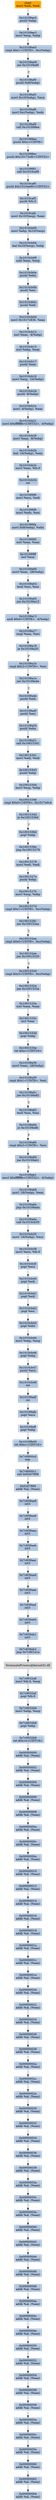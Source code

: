 digraph G {
node[shape=rectangle,style=filled,fillcolor=lightsteelblue,color=lightsteelblue]
bgcolor="transparent"
a0x10109ae0movl_edi_edi[label="start\nmovl %edi, %edi",color="lightgrey",fillcolor="orange"];
a0x10109ae2pushl_ebp[label="0x10109ae2\npushl %ebp"];
a0x10109ae3movl_esp_ebp[label="0x10109ae3\nmovl %esp, %ebp"];
a0x10109ae5cmpl_0x1UINT8_0xcebp_[label="0x10109ae5\ncmpl $0x1<UINT8>, 0xc(%ebp)"];
a0x10109ae9jne_0x10109af0[label="0x10109ae9\njne 0x10109af0"];
a0x10109af0pushl_0x8ebp_[label="0x10109af0\npushl 0x8(%ebp)"];
a0x10109af3movl_0x10ebp__ecx[label="0x10109af3\nmovl 0x10(%ebp), %ecx"];
a0x10109af6movl_0xcebp__edx[label="0x10109af6\nmovl 0xc(%ebp), %edx"];
a0x10109af9call_0x101099ea[label="0x10109af9\ncall 0x101099ea"];
a0x101099eapushl_0xcUINT8[label="0x101099ea\npushl $0xc<UINT8>"];
a0x101099ecpushl_0x10173cf0UINT32[label="0x101099ec\npushl $0x10173cf0<UINT32>"];
a0x101099f1call_0x1010caf0[label="0x101099f1\ncall 0x1010caf0"];
a0x1010caf0pushl_0x1010ae90UINT32[label="0x1010caf0\npushl $0x1010ae90<UINT32>"];
a0x1010caf5pushl_fs_0[label="0x1010caf5\npushl %fs:0"];
a0x1010cafcmovl_0x10esp__eax[label="0x1010cafc\nmovl 0x10(%esp), %eax"];
a0x1010cb00movl_ebp_0x10esp_[label="0x1010cb00\nmovl %ebp, 0x10(%esp)"];
a0x1010cb04leal_0x10esp__ebp[label="0x1010cb04\nleal 0x10(%esp), %ebp"];
a0x1010cb08subl_eax_esp[label="0x1010cb08\nsubl %eax, %esp"];
a0x1010cb0apushl_ebx[label="0x1010cb0a\npushl %ebx"];
a0x1010cb0bpushl_esi[label="0x1010cb0b\npushl %esi"];
a0x1010cb0cpushl_edi[label="0x1010cb0c\npushl %edi"];
a0x1010cb0dmovl_0x1017c830_eax[label="0x1010cb0d\nmovl 0x1017c830, %eax"];
a0x1010cb12xorl_eax__4ebp_[label="0x1010cb12\nxorl %eax, -4(%ebp)"];
a0x1010cb15xorl_ebp_eax[label="0x1010cb15\nxorl %ebp, %eax"];
a0x1010cb17pushl_eax[label="0x1010cb17\npushl %eax"];
a0x1010cb18movl_esp__24ebp_[label="0x1010cb18\nmovl %esp, -24(%ebp)"];
a0x1010cb1bpushl__8ebp_[label="0x1010cb1b\npushl -8(%ebp)"];
a0x1010cb1emovl__4ebp__eax[label="0x1010cb1e\nmovl -4(%ebp), %eax"];
a0x1010cb21movl_0xfffffffeUINT32__4ebp_[label="0x1010cb21\nmovl $0xfffffffe<UINT32>, -4(%ebp)"];
a0x1010cb28movl_eax__8ebp_[label="0x1010cb28\nmovl %eax, -8(%ebp)"];
a0x1010cb2bleal__16ebp__eax[label="0x1010cb2b\nleal -16(%ebp), %eax"];
a0x1010cb2emovl_eax_fs_0[label="0x1010cb2e\nmovl %eax, %fs:0"];
a0x1010cb34ret[label="0x1010cb34\nret"];
a0x101099f6movl_ecx_edi[label="0x101099f6\nmovl %ecx, %edi"];
a0x101099f8movl_edx_esi[label="0x101099f8\nmovl %edx, %esi"];
a0x101099famovl_0x8ebp__ebx[label="0x101099fa\nmovl 0x8(%ebp), %ebx"];
a0x101099fdxorl_eax_eax[label="0x101099fd\nxorl %eax, %eax"];
a0x101099ffincl_eax[label="0x101099ff\nincl %eax"];
a0x10109a00movl_eax__28ebp_[label="0x10109a00\nmovl %eax, -28(%ebp)"];
a0x10109a03testl_esi_esi[label="0x10109a03\ntestl %esi, %esi"];
a0x10109a05jne_0x10109a13[label="0x10109a05\njne 0x10109a13"];
a0x10109a13andl_0x0UINT8__4ebp_[label="0x10109a13\nandl $0x0<UINT8>, -4(%ebp)"];
a0x10109a17cmpl_eax_esi[label="0x10109a17\ncmpl %eax, %esi"];
a0x10109a19je_0x10109a20[label="0x10109a19\nje 0x10109a20"];
a0x10109a1bcmpl_0x2UINT8_esi[label="0x10109a1b\ncmpl $0x2<UINT8>, %esi"];
a0x10109a1ejne_0x10109a4e[label="0x10109a1e\njne 0x10109a4e"];
a0x10109a4epushl_edi[label="0x10109a4e\npushl %edi"];
a0x10109a4fpushl_esi[label="0x10109a4f\npushl %esi"];
a0x10109a50pushl_ebx[label="0x10109a50\npushl %ebx"];
a0x10109a51call_0x10015341[label="0x10109a51\ncall 0x10015341"];
a0x10015341movl_edi_edi[label="0x10015341\nmovl %edi, %edi"];
a0x10015343pushl_ebp[label="0x10015343\npushl %ebp"];
a0x10015344movl_esp_ebp[label="0x10015344\nmovl %esp, %ebp"];
a0x10015346cmpl_0x0UINT8_0x1017e0c4[label="0x10015346\ncmpl $0x0<UINT8>, 0x1017e0c4"];
a0x1001534dje_0x1001536d[label="0x1001534d\nje 0x1001536d"];
a0x1001536dpopl_ebp[label="0x1001536d\npopl %ebp"];
a0x1001536ejmp_0x10015278[label="0x1001536e\njmp 0x10015278"];
a0x10015278movl_edi_edi[label="0x10015278\nmovl %edi, %edi"];
a0x1001527apushl_ebp[label="0x1001527a\npushl %ebp"];
a0x1001527bmovl_esp_ebp[label="0x1001527b\nmovl %esp, %ebp"];
a0x1001527dcmpl_0x1UINT8_0xcebp_[label="0x1001527d\ncmpl $0x1<UINT8>, 0xc(%ebp)"];
a0x10015281jne_0x100152ea[label="0x10015281\njne 0x100152ea"];
a0x100152eacmpl_0x0UINT8_0xcebp_[label="0x100152ea\ncmpl $0x0<UINT8>, 0xc(%ebp)"];
a0x100152eejne_0x10015320[label="0x100152ee\njne 0x10015320"];
a0x10015320cmpl_0x3UINT8_0xcebp_[label="0x10015320\ncmpl $0x3<UINT8>, 0xc(%ebp)"];
a0x10015324jne_0x1001533a[label="0x10015324\njne 0x1001533a"];
a0x1001533axorl_eax_eax[label="0x1001533a\nxorl %eax, %eax"];
a0x1001533cincl_eax[label="0x1001533c\nincl %eax"];
a0x1001533dpopl_ebp[label="0x1001533d\npopl %ebp"];
a0x1001533eret_0xcUINT16[label="0x1001533e\nret $0xc<UINT16>"];
a0x10109a56movl_eax__28ebp_[label="0x10109a56\nmovl %eax, -28(%ebp)"];
a0x10109a59cmpl_0x1UINT8_esi[label="0x10109a59\ncmpl $0x1<UINT8>, %esi"];
a0x10109a5cjne_0x10109a82[label="0x10109a5c\njne 0x10109a82"];
a0x10109a82testl_esi_esi[label="0x10109a82\ntestl %esi, %esi"];
a0x10109a84je_0x10109a8b[label="0x10109a84\nje 0x10109a8b"];
a0x10109a86cmpl_0x3UINT8_esi[label="0x10109a86\ncmpl $0x3<UINT8>, %esi"];
a0x10109a89jne_0x10109ab1[label="0x10109a89\njne 0x10109ab1"];
a0x10109ab1movl_0xfffffffeUINT32__4ebp_[label="0x10109ab1\nmovl $0xfffffffe<UINT32>, -4(%ebp)"];
a0x10109ab8movl__28ebp__eax[label="0x10109ab8\nmovl -28(%ebp), %eax"];
a0x10109abbjmp_0x10109ada[label="0x10109abb\njmp 0x10109ada"];
a0x10109adacall_0x1010cb35[label="0x10109ada\ncall 0x1010cb35"];
a0x1010cb35movl__16ebp__ecx[label="0x1010cb35\nmovl -16(%ebp), %ecx"];
a0x1010cb38movl_ecx_fs_0[label="0x1010cb38\nmovl %ecx, %fs:0"];
a0x1010cb3fpopl_ecx[label="0x1010cb3f\npopl %ecx"];
a0x1010cb40popl_edi[label="0x1010cb40\npopl %edi"];
a0x1010cb41popl_edi[label="0x1010cb41\npopl %edi"];
a0x1010cb42popl_esi[label="0x1010cb42\npopl %esi"];
a0x1010cb43popl_ebx[label="0x1010cb43\npopl %ebx"];
a0x1010cb44movl_ebp_esp[label="0x1010cb44\nmovl %ebp, %esp"];
a0x1010cb46popl_ebp[label="0x1010cb46\npopl %ebp"];
a0x1010cb47pushl_ecx[label="0x1010cb47\npushl %ecx"];
a0x1010cb48ret[label="0x1010cb48\nret"];
a0x10109adfret[label="0x10109adf\nret"];
a0x10109afepopl_ecx[label="0x10109afe\npopl %ecx"];
a0x10109affpopl_ebp[label="0x10109aff\npopl %ebp"];
a0x10109b00ret_0xcUINT16[label="0x10109b00\nret $0xc<UINT16>"];
a0x7c8000c0nop_[label="0x7c8000c0\nnop "];
a0x7c8000c1call_0x63d7f9f4[label="0x7c8000c1\ncall 0x63d7f9f4"];
a0x63d7f9f4addb_al_eax_[label="0x63d7f9f4\naddb %al, (%eax)"];
a0x7c839aa8int3_[label="0x7c839aa8\nint3 "];
a0x7c839aa9int3_[label="0x7c839aa9\nint3 "];
a0x7c839aaaint3_[label="0x7c839aaa\nint3 "];
a0x7c839aabint3_[label="0x7c839aab\nint3 "];
a0x7c839aacint3_[label="0x7c839aac\nint3 "];
a0x7c839aadint3_[label="0x7c839aad\nint3 "];
a0x7c839aaeint3_[label="0x7c839aae\nint3 "];
a0x7c839aafint3_[label="0x7c839aaf\nint3 "];
a0x7c839ab0int3_[label="0x7c839ab0\nint3 "];
a0x7c839ab1int3_[label="0x7c839ab1\nint3 "];
a0x7c839ab2jmp_0x7c801e1a[label="0x7c839ab2\njmp 0x7c801e1a"];
TerminateProcess_kernel32_dll[label="TerminateProcess@kernel32.dll",color="lightgrey",fillcolor="lightgrey"];
a0x7c9032a8movl_fs_0_esp[label="0x7c9032a8\nmovl %fs:0, %esp"];
a0x7c9032afpopl_fs_0[label="0x7c9032af\npopl %fs:0"];
a0x7c9032b6movl_ebp_esp[label="0x7c9032b6\nmovl %ebp, %esp"];
a0x7c9032b8popl_ebp[label="0x7c9032b8\npopl %ebp"];
a0x7c9032b9ret_0x14UINT16[label="0x7c9032b9\nret $0x14<UINT16>"];
a0x00000000addb_al_eax_[label="0x00000000\naddb %al, (%eax)"];
a0x00000002addb_al_eax_[label="0x00000002\naddb %al, (%eax)"];
a0x00000004addb_al_eax_[label="0x00000004\naddb %al, (%eax)"];
a0x00000006addb_al_eax_[label="0x00000006\naddb %al, (%eax)"];
a0x00000008addb_al_eax_[label="0x00000008\naddb %al, (%eax)"];
a0x0000000aaddb_al_eax_[label="0x0000000a\naddb %al, (%eax)"];
a0x0000000caddb_al_eax_[label="0x0000000c\naddb %al, (%eax)"];
a0x0000000eaddb_al_eax_[label="0x0000000e\naddb %al, (%eax)"];
a0x00000010addb_al_eax_[label="0x00000010\naddb %al, (%eax)"];
a0x00000012addb_al_eax_[label="0x00000012\naddb %al, (%eax)"];
a0x00000014addb_al_eax_[label="0x00000014\naddb %al, (%eax)"];
a0x00000016addb_al_eax_[label="0x00000016\naddb %al, (%eax)"];
a0x00000018addb_al_eax_[label="0x00000018\naddb %al, (%eax)"];
a0x0000001aaddb_al_eax_[label="0x0000001a\naddb %al, (%eax)"];
a0x0000001caddb_al_eax_[label="0x0000001c\naddb %al, (%eax)"];
a0x0000001eaddb_al_eax_[label="0x0000001e\naddb %al, (%eax)"];
a0x00000020addb_al_eax_[label="0x00000020\naddb %al, (%eax)"];
a0x00000022addb_al_eax_[label="0x00000022\naddb %al, (%eax)"];
a0x00000024addb_al_eax_[label="0x00000024\naddb %al, (%eax)"];
a0x00000026addb_al_eax_[label="0x00000026\naddb %al, (%eax)"];
a0x00000028addb_al_eax_[label="0x00000028\naddb %al, (%eax)"];
a0x0000002aaddb_al_eax_[label="0x0000002a\naddb %al, (%eax)"];
a0x0000002caddb_al_eax_[label="0x0000002c\naddb %al, (%eax)"];
a0x0000002eaddb_al_eax_[label="0x0000002e\naddb %al, (%eax)"];
a0x00000030addb_al_eax_[label="0x00000030\naddb %al, (%eax)"];
a0x00000032addb_al_eax_[label="0x00000032\naddb %al, (%eax)"];
a0x00000034addb_al_eax_[label="0x00000034\naddb %al, (%eax)"];
a0x00000036addb_al_eax_[label="0x00000036\naddb %al, (%eax)"];
a0x00000038addb_al_eax_[label="0x00000038\naddb %al, (%eax)"];
a0x0000003aaddb_al_eax_[label="0x0000003a\naddb %al, (%eax)"];
a0x0000003caddb_al_eax_[label="0x0000003c\naddb %al, (%eax)"];
a0x0000003eaddb_al_eax_[label="0x0000003e\naddb %al, (%eax)"];
a0x00000040addb_al_eax_[label="0x00000040\naddb %al, (%eax)"];
a0x00000042addb_al_eax_[label="0x00000042\naddb %al, (%eax)"];
a0x00000044addb_al_eax_[label="0x00000044\naddb %al, (%eax)"];
a0x00000046addb_al_eax_[label="0x00000046\naddb %al, (%eax)"];
a0x00000048addb_al_eax_[label="0x00000048\naddb %al, (%eax)"];
a0x0000004aaddb_al_eax_[label="0x0000004a\naddb %al, (%eax)"];
a0x0000004caddb_al_eax_[label="0x0000004c\naddb %al, (%eax)"];
a0x0000004eaddb_al_eax_[label="0x0000004e\naddb %al, (%eax)"];
a0x00000050addb_al_eax_[label="0x00000050\naddb %al, (%eax)"];
a0x00000052addb_al_eax_[label="0x00000052\naddb %al, (%eax)"];
a0x00000054addb_al_eax_[label="0x00000054\naddb %al, (%eax)"];
a0x00000056addb_al_eax_[label="0x00000056\naddb %al, (%eax)"];
a0x00000058addb_al_eax_[label="0x00000058\naddb %al, (%eax)"];
a0x0000005aaddb_al_eax_[label="0x0000005a\naddb %al, (%eax)"];
a0x0000005caddb_al_eax_[label="0x0000005c\naddb %al, (%eax)"];
a0x0000005eaddb_al_eax_[label="0x0000005e\naddb %al, (%eax)"];
a0x00000060addb_al_eax_[label="0x00000060\naddb %al, (%eax)"];
a0x00000062addb_al_eax_[label="0x00000062\naddb %al, (%eax)"];
a0x00000064addb_al_eax_[label="0x00000064\naddb %al, (%eax)"];
a0x10109ae0movl_edi_edi -> a0x10109ae2pushl_ebp [color="#000000"];
a0x10109ae2pushl_ebp -> a0x10109ae3movl_esp_ebp [color="#000000"];
a0x10109ae3movl_esp_ebp -> a0x10109ae5cmpl_0x1UINT8_0xcebp_ [color="#000000"];
a0x10109ae5cmpl_0x1UINT8_0xcebp_ -> a0x10109ae9jne_0x10109af0 [color="#000000"];
a0x10109ae9jne_0x10109af0 -> a0x10109af0pushl_0x8ebp_ [color="#000000",label="T"];
a0x10109af0pushl_0x8ebp_ -> a0x10109af3movl_0x10ebp__ecx [color="#000000"];
a0x10109af3movl_0x10ebp__ecx -> a0x10109af6movl_0xcebp__edx [color="#000000"];
a0x10109af6movl_0xcebp__edx -> a0x10109af9call_0x101099ea [color="#000000"];
a0x10109af9call_0x101099ea -> a0x101099eapushl_0xcUINT8 [color="#000000"];
a0x101099eapushl_0xcUINT8 -> a0x101099ecpushl_0x10173cf0UINT32 [color="#000000"];
a0x101099ecpushl_0x10173cf0UINT32 -> a0x101099f1call_0x1010caf0 [color="#000000"];
a0x101099f1call_0x1010caf0 -> a0x1010caf0pushl_0x1010ae90UINT32 [color="#000000"];
a0x1010caf0pushl_0x1010ae90UINT32 -> a0x1010caf5pushl_fs_0 [color="#000000"];
a0x1010caf5pushl_fs_0 -> a0x1010cafcmovl_0x10esp__eax [color="#000000"];
a0x1010cafcmovl_0x10esp__eax -> a0x1010cb00movl_ebp_0x10esp_ [color="#000000"];
a0x1010cb00movl_ebp_0x10esp_ -> a0x1010cb04leal_0x10esp__ebp [color="#000000"];
a0x1010cb04leal_0x10esp__ebp -> a0x1010cb08subl_eax_esp [color="#000000"];
a0x1010cb08subl_eax_esp -> a0x1010cb0apushl_ebx [color="#000000"];
a0x1010cb0apushl_ebx -> a0x1010cb0bpushl_esi [color="#000000"];
a0x1010cb0bpushl_esi -> a0x1010cb0cpushl_edi [color="#000000"];
a0x1010cb0cpushl_edi -> a0x1010cb0dmovl_0x1017c830_eax [color="#000000"];
a0x1010cb0dmovl_0x1017c830_eax -> a0x1010cb12xorl_eax__4ebp_ [color="#000000"];
a0x1010cb12xorl_eax__4ebp_ -> a0x1010cb15xorl_ebp_eax [color="#000000"];
a0x1010cb15xorl_ebp_eax -> a0x1010cb17pushl_eax [color="#000000"];
a0x1010cb17pushl_eax -> a0x1010cb18movl_esp__24ebp_ [color="#000000"];
a0x1010cb18movl_esp__24ebp_ -> a0x1010cb1bpushl__8ebp_ [color="#000000"];
a0x1010cb1bpushl__8ebp_ -> a0x1010cb1emovl__4ebp__eax [color="#000000"];
a0x1010cb1emovl__4ebp__eax -> a0x1010cb21movl_0xfffffffeUINT32__4ebp_ [color="#000000"];
a0x1010cb21movl_0xfffffffeUINT32__4ebp_ -> a0x1010cb28movl_eax__8ebp_ [color="#000000"];
a0x1010cb28movl_eax__8ebp_ -> a0x1010cb2bleal__16ebp__eax [color="#000000"];
a0x1010cb2bleal__16ebp__eax -> a0x1010cb2emovl_eax_fs_0 [color="#000000"];
a0x1010cb2emovl_eax_fs_0 -> a0x1010cb34ret [color="#000000"];
a0x1010cb34ret -> a0x101099f6movl_ecx_edi [color="#000000"];
a0x101099f6movl_ecx_edi -> a0x101099f8movl_edx_esi [color="#000000"];
a0x101099f8movl_edx_esi -> a0x101099famovl_0x8ebp__ebx [color="#000000"];
a0x101099famovl_0x8ebp__ebx -> a0x101099fdxorl_eax_eax [color="#000000"];
a0x101099fdxorl_eax_eax -> a0x101099ffincl_eax [color="#000000"];
a0x101099ffincl_eax -> a0x10109a00movl_eax__28ebp_ [color="#000000"];
a0x10109a00movl_eax__28ebp_ -> a0x10109a03testl_esi_esi [color="#000000"];
a0x10109a03testl_esi_esi -> a0x10109a05jne_0x10109a13 [color="#000000"];
a0x10109a05jne_0x10109a13 -> a0x10109a13andl_0x0UINT8__4ebp_ [color="#000000",label="T"];
a0x10109a13andl_0x0UINT8__4ebp_ -> a0x10109a17cmpl_eax_esi [color="#000000"];
a0x10109a17cmpl_eax_esi -> a0x10109a19je_0x10109a20 [color="#000000"];
a0x10109a19je_0x10109a20 -> a0x10109a1bcmpl_0x2UINT8_esi [color="#000000",label="F"];
a0x10109a1bcmpl_0x2UINT8_esi -> a0x10109a1ejne_0x10109a4e [color="#000000"];
a0x10109a1ejne_0x10109a4e -> a0x10109a4epushl_edi [color="#000000",label="T"];
a0x10109a4epushl_edi -> a0x10109a4fpushl_esi [color="#000000"];
a0x10109a4fpushl_esi -> a0x10109a50pushl_ebx [color="#000000"];
a0x10109a50pushl_ebx -> a0x10109a51call_0x10015341 [color="#000000"];
a0x10109a51call_0x10015341 -> a0x10015341movl_edi_edi [color="#000000"];
a0x10015341movl_edi_edi -> a0x10015343pushl_ebp [color="#000000"];
a0x10015343pushl_ebp -> a0x10015344movl_esp_ebp [color="#000000"];
a0x10015344movl_esp_ebp -> a0x10015346cmpl_0x0UINT8_0x1017e0c4 [color="#000000"];
a0x10015346cmpl_0x0UINT8_0x1017e0c4 -> a0x1001534dje_0x1001536d [color="#000000"];
a0x1001534dje_0x1001536d -> a0x1001536dpopl_ebp [color="#000000",label="T"];
a0x1001536dpopl_ebp -> a0x1001536ejmp_0x10015278 [color="#000000"];
a0x1001536ejmp_0x10015278 -> a0x10015278movl_edi_edi [color="#000000"];
a0x10015278movl_edi_edi -> a0x1001527apushl_ebp [color="#000000"];
a0x1001527apushl_ebp -> a0x1001527bmovl_esp_ebp [color="#000000"];
a0x1001527bmovl_esp_ebp -> a0x1001527dcmpl_0x1UINT8_0xcebp_ [color="#000000"];
a0x1001527dcmpl_0x1UINT8_0xcebp_ -> a0x10015281jne_0x100152ea [color="#000000"];
a0x10015281jne_0x100152ea -> a0x100152eacmpl_0x0UINT8_0xcebp_ [color="#000000",label="T"];
a0x100152eacmpl_0x0UINT8_0xcebp_ -> a0x100152eejne_0x10015320 [color="#000000"];
a0x100152eejne_0x10015320 -> a0x10015320cmpl_0x3UINT8_0xcebp_ [color="#000000",label="T"];
a0x10015320cmpl_0x3UINT8_0xcebp_ -> a0x10015324jne_0x1001533a [color="#000000"];
a0x10015324jne_0x1001533a -> a0x1001533axorl_eax_eax [color="#000000",label="T"];
a0x1001533axorl_eax_eax -> a0x1001533cincl_eax [color="#000000"];
a0x1001533cincl_eax -> a0x1001533dpopl_ebp [color="#000000"];
a0x1001533dpopl_ebp -> a0x1001533eret_0xcUINT16 [color="#000000"];
a0x1001533eret_0xcUINT16 -> a0x10109a56movl_eax__28ebp_ [color="#000000"];
a0x10109a56movl_eax__28ebp_ -> a0x10109a59cmpl_0x1UINT8_esi [color="#000000"];
a0x10109a59cmpl_0x1UINT8_esi -> a0x10109a5cjne_0x10109a82 [color="#000000"];
a0x10109a5cjne_0x10109a82 -> a0x10109a82testl_esi_esi [color="#000000",label="T"];
a0x10109a82testl_esi_esi -> a0x10109a84je_0x10109a8b [color="#000000"];
a0x10109a84je_0x10109a8b -> a0x10109a86cmpl_0x3UINT8_esi [color="#000000",label="F"];
a0x10109a86cmpl_0x3UINT8_esi -> a0x10109a89jne_0x10109ab1 [color="#000000"];
a0x10109a89jne_0x10109ab1 -> a0x10109ab1movl_0xfffffffeUINT32__4ebp_ [color="#000000",label="T"];
a0x10109ab1movl_0xfffffffeUINT32__4ebp_ -> a0x10109ab8movl__28ebp__eax [color="#000000"];
a0x10109ab8movl__28ebp__eax -> a0x10109abbjmp_0x10109ada [color="#000000"];
a0x10109abbjmp_0x10109ada -> a0x10109adacall_0x1010cb35 [color="#000000"];
a0x10109adacall_0x1010cb35 -> a0x1010cb35movl__16ebp__ecx [color="#000000"];
a0x1010cb35movl__16ebp__ecx -> a0x1010cb38movl_ecx_fs_0 [color="#000000"];
a0x1010cb38movl_ecx_fs_0 -> a0x1010cb3fpopl_ecx [color="#000000"];
a0x1010cb3fpopl_ecx -> a0x1010cb40popl_edi [color="#000000"];
a0x1010cb40popl_edi -> a0x1010cb41popl_edi [color="#000000"];
a0x1010cb41popl_edi -> a0x1010cb42popl_esi [color="#000000"];
a0x1010cb42popl_esi -> a0x1010cb43popl_ebx [color="#000000"];
a0x1010cb43popl_ebx -> a0x1010cb44movl_ebp_esp [color="#000000"];
a0x1010cb44movl_ebp_esp -> a0x1010cb46popl_ebp [color="#000000"];
a0x1010cb46popl_ebp -> a0x1010cb47pushl_ecx [color="#000000"];
a0x1010cb47pushl_ecx -> a0x1010cb48ret [color="#000000"];
a0x1010cb48ret -> a0x10109adfret [color="#000000"];
a0x10109adfret -> a0x10109afepopl_ecx [color="#000000"];
a0x10109afepopl_ecx -> a0x10109affpopl_ebp [color="#000000"];
a0x10109affpopl_ebp -> a0x10109b00ret_0xcUINT16 [color="#000000"];
a0x10109b00ret_0xcUINT16 -> a0x7c8000c0nop_ [color="#000000"];
a0x7c8000c0nop_ -> a0x7c8000c1call_0x63d7f9f4 [color="#000000"];
a0x7c8000c1call_0x63d7f9f4 -> a0x63d7f9f4addb_al_eax_ [color="#000000"];
a0x63d7f9f4addb_al_eax_ -> a0x7c839aa8int3_ [color="#000000"];
a0x7c839aa8int3_ -> a0x7c839aa9int3_ [color="#000000"];
a0x7c839aa9int3_ -> a0x7c839aaaint3_ [color="#000000"];
a0x7c839aaaint3_ -> a0x7c839aabint3_ [color="#000000"];
a0x7c839aabint3_ -> a0x7c839aacint3_ [color="#000000"];
a0x7c839aacint3_ -> a0x7c839aadint3_ [color="#000000"];
a0x7c839aadint3_ -> a0x7c839aaeint3_ [color="#000000"];
a0x7c839aaeint3_ -> a0x7c839aafint3_ [color="#000000"];
a0x7c839aafint3_ -> a0x7c839ab0int3_ [color="#000000"];
a0x7c839ab0int3_ -> a0x7c839ab1int3_ [color="#000000"];
a0x7c839ab1int3_ -> a0x7c839ab2jmp_0x7c801e1a [color="#000000"];
a0x7c839ab2jmp_0x7c801e1a -> TerminateProcess_kernel32_dll [color="#000000"];
TerminateProcess_kernel32_dll -> a0x7c9032a8movl_fs_0_esp [color="#000000"];
a0x7c9032a8movl_fs_0_esp -> a0x7c9032afpopl_fs_0 [color="#000000"];
a0x7c9032afpopl_fs_0 -> a0x7c9032b6movl_ebp_esp [color="#000000"];
a0x7c9032b6movl_ebp_esp -> a0x7c9032b8popl_ebp [color="#000000"];
a0x7c9032b8popl_ebp -> a0x7c9032b9ret_0x14UINT16 [color="#000000"];
a0x7c9032b9ret_0x14UINT16 -> a0x00000000addb_al_eax_ [color="#000000"];
a0x00000000addb_al_eax_ -> a0x00000002addb_al_eax_ [color="#000000"];
a0x00000002addb_al_eax_ -> a0x00000004addb_al_eax_ [color="#000000"];
a0x00000004addb_al_eax_ -> a0x00000006addb_al_eax_ [color="#000000"];
a0x00000006addb_al_eax_ -> a0x00000008addb_al_eax_ [color="#000000"];
a0x00000008addb_al_eax_ -> a0x0000000aaddb_al_eax_ [color="#000000"];
a0x0000000aaddb_al_eax_ -> a0x0000000caddb_al_eax_ [color="#000000"];
a0x0000000caddb_al_eax_ -> a0x0000000eaddb_al_eax_ [color="#000000"];
a0x0000000eaddb_al_eax_ -> a0x00000010addb_al_eax_ [color="#000000"];
a0x00000010addb_al_eax_ -> a0x00000012addb_al_eax_ [color="#000000"];
a0x00000012addb_al_eax_ -> a0x00000014addb_al_eax_ [color="#000000"];
a0x00000014addb_al_eax_ -> a0x00000016addb_al_eax_ [color="#000000"];
a0x00000016addb_al_eax_ -> a0x00000018addb_al_eax_ [color="#000000"];
a0x00000018addb_al_eax_ -> a0x0000001aaddb_al_eax_ [color="#000000"];
a0x0000001aaddb_al_eax_ -> a0x0000001caddb_al_eax_ [color="#000000"];
a0x0000001caddb_al_eax_ -> a0x0000001eaddb_al_eax_ [color="#000000"];
a0x0000001eaddb_al_eax_ -> a0x00000020addb_al_eax_ [color="#000000"];
a0x00000020addb_al_eax_ -> a0x00000022addb_al_eax_ [color="#000000"];
a0x00000022addb_al_eax_ -> a0x00000024addb_al_eax_ [color="#000000"];
a0x00000024addb_al_eax_ -> a0x00000026addb_al_eax_ [color="#000000"];
a0x00000026addb_al_eax_ -> a0x00000028addb_al_eax_ [color="#000000"];
a0x00000028addb_al_eax_ -> a0x0000002aaddb_al_eax_ [color="#000000"];
a0x0000002aaddb_al_eax_ -> a0x0000002caddb_al_eax_ [color="#000000"];
a0x0000002caddb_al_eax_ -> a0x0000002eaddb_al_eax_ [color="#000000"];
a0x0000002eaddb_al_eax_ -> a0x00000030addb_al_eax_ [color="#000000"];
a0x00000030addb_al_eax_ -> a0x00000032addb_al_eax_ [color="#000000"];
a0x00000032addb_al_eax_ -> a0x00000034addb_al_eax_ [color="#000000"];
a0x00000034addb_al_eax_ -> a0x00000036addb_al_eax_ [color="#000000"];
a0x00000036addb_al_eax_ -> a0x00000038addb_al_eax_ [color="#000000"];
a0x00000038addb_al_eax_ -> a0x0000003aaddb_al_eax_ [color="#000000"];
a0x0000003aaddb_al_eax_ -> a0x0000003caddb_al_eax_ [color="#000000"];
a0x0000003caddb_al_eax_ -> a0x0000003eaddb_al_eax_ [color="#000000"];
a0x0000003eaddb_al_eax_ -> a0x00000040addb_al_eax_ [color="#000000"];
a0x00000040addb_al_eax_ -> a0x00000042addb_al_eax_ [color="#000000"];
a0x00000042addb_al_eax_ -> a0x00000044addb_al_eax_ [color="#000000"];
a0x00000044addb_al_eax_ -> a0x00000046addb_al_eax_ [color="#000000"];
a0x00000046addb_al_eax_ -> a0x00000048addb_al_eax_ [color="#000000"];
a0x00000048addb_al_eax_ -> a0x0000004aaddb_al_eax_ [color="#000000"];
a0x0000004aaddb_al_eax_ -> a0x0000004caddb_al_eax_ [color="#000000"];
a0x0000004caddb_al_eax_ -> a0x0000004eaddb_al_eax_ [color="#000000"];
a0x0000004eaddb_al_eax_ -> a0x00000050addb_al_eax_ [color="#000000"];
a0x00000050addb_al_eax_ -> a0x00000052addb_al_eax_ [color="#000000"];
a0x00000052addb_al_eax_ -> a0x00000054addb_al_eax_ [color="#000000"];
a0x00000054addb_al_eax_ -> a0x00000056addb_al_eax_ [color="#000000"];
a0x00000056addb_al_eax_ -> a0x00000058addb_al_eax_ [color="#000000"];
a0x00000058addb_al_eax_ -> a0x0000005aaddb_al_eax_ [color="#000000"];
a0x0000005aaddb_al_eax_ -> a0x0000005caddb_al_eax_ [color="#000000"];
a0x0000005caddb_al_eax_ -> a0x0000005eaddb_al_eax_ [color="#000000"];
a0x0000005eaddb_al_eax_ -> a0x00000060addb_al_eax_ [color="#000000"];
a0x00000060addb_al_eax_ -> a0x00000062addb_al_eax_ [color="#000000"];
a0x00000062addb_al_eax_ -> a0x00000064addb_al_eax_ [color="#000000"];
}
